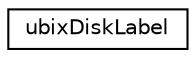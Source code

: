 digraph "Graphical Class Hierarchy"
{
 // LATEX_PDF_SIZE
  edge [fontname="Helvetica",fontsize="10",labelfontname="Helvetica",labelfontsize="10"];
  node [fontname="Helvetica",fontsize="10",shape=record];
  rankdir="LR";
  Node0 [label="ubixDiskLabel",height=0.2,width=0.4,color="black", fillcolor="white", style="filled",URL="$structubixDiskLabel.html",tooltip=" "];
}
